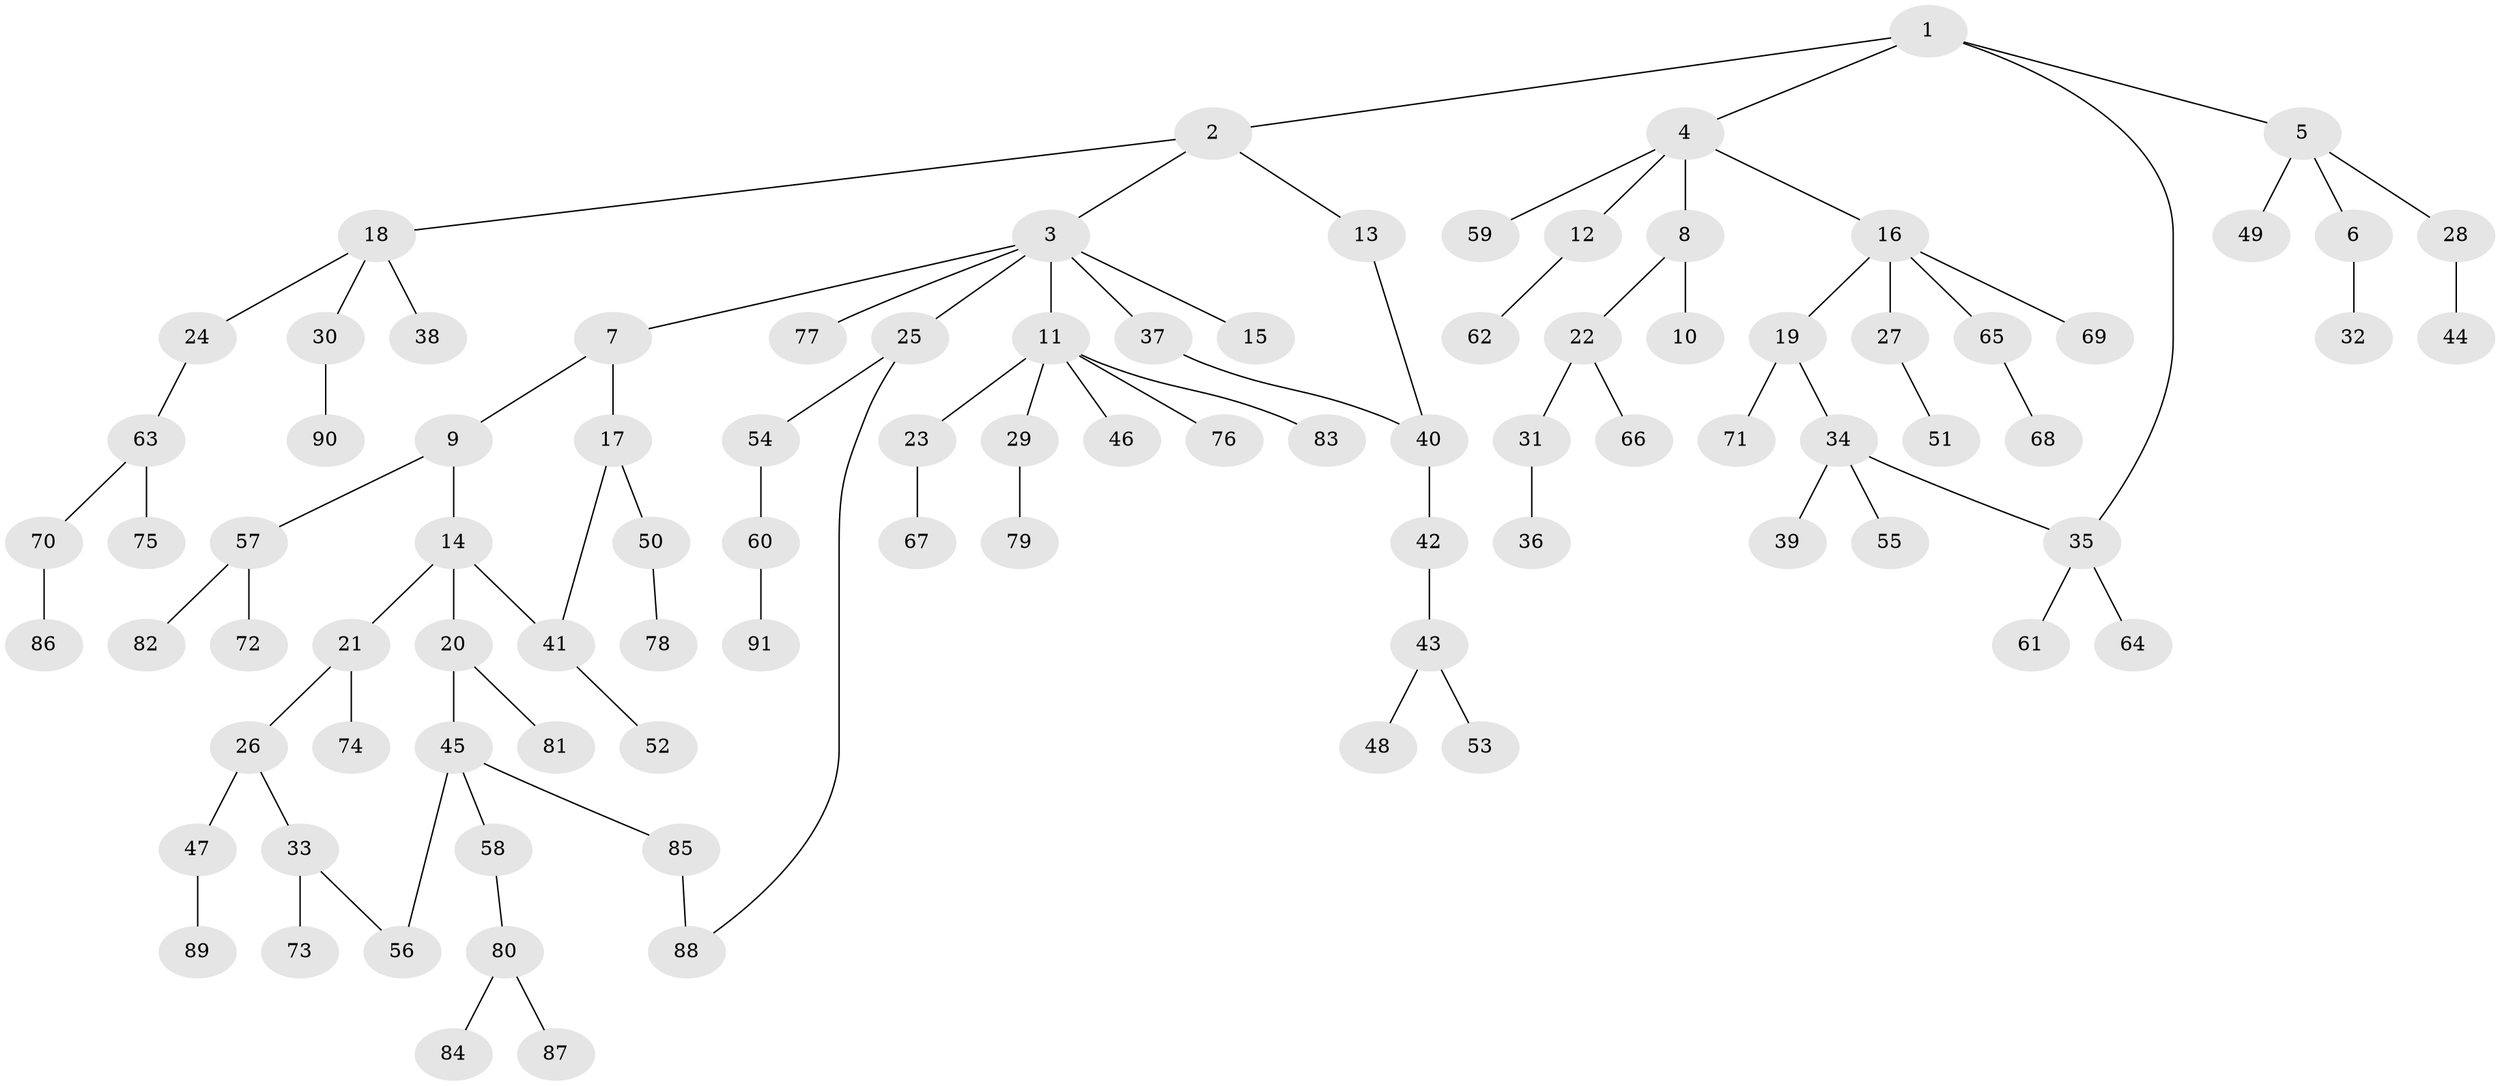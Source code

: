 // Generated by graph-tools (version 1.1) at 2025/34/03/09/25 02:34:02]
// undirected, 91 vertices, 95 edges
graph export_dot {
graph [start="1"]
  node [color=gray90,style=filled];
  1;
  2;
  3;
  4;
  5;
  6;
  7;
  8;
  9;
  10;
  11;
  12;
  13;
  14;
  15;
  16;
  17;
  18;
  19;
  20;
  21;
  22;
  23;
  24;
  25;
  26;
  27;
  28;
  29;
  30;
  31;
  32;
  33;
  34;
  35;
  36;
  37;
  38;
  39;
  40;
  41;
  42;
  43;
  44;
  45;
  46;
  47;
  48;
  49;
  50;
  51;
  52;
  53;
  54;
  55;
  56;
  57;
  58;
  59;
  60;
  61;
  62;
  63;
  64;
  65;
  66;
  67;
  68;
  69;
  70;
  71;
  72;
  73;
  74;
  75;
  76;
  77;
  78;
  79;
  80;
  81;
  82;
  83;
  84;
  85;
  86;
  87;
  88;
  89;
  90;
  91;
  1 -- 2;
  1 -- 4;
  1 -- 5;
  1 -- 35;
  2 -- 3;
  2 -- 13;
  2 -- 18;
  3 -- 7;
  3 -- 11;
  3 -- 15;
  3 -- 25;
  3 -- 37;
  3 -- 77;
  4 -- 8;
  4 -- 12;
  4 -- 16;
  4 -- 59;
  5 -- 6;
  5 -- 28;
  5 -- 49;
  6 -- 32;
  7 -- 9;
  7 -- 17;
  8 -- 10;
  8 -- 22;
  9 -- 14;
  9 -- 57;
  11 -- 23;
  11 -- 29;
  11 -- 46;
  11 -- 76;
  11 -- 83;
  12 -- 62;
  13 -- 40;
  14 -- 20;
  14 -- 21;
  14 -- 41;
  16 -- 19;
  16 -- 27;
  16 -- 65;
  16 -- 69;
  17 -- 50;
  17 -- 41;
  18 -- 24;
  18 -- 30;
  18 -- 38;
  19 -- 34;
  19 -- 71;
  20 -- 45;
  20 -- 81;
  21 -- 26;
  21 -- 74;
  22 -- 31;
  22 -- 66;
  23 -- 67;
  24 -- 63;
  25 -- 54;
  25 -- 88;
  26 -- 33;
  26 -- 47;
  27 -- 51;
  28 -- 44;
  29 -- 79;
  30 -- 90;
  31 -- 36;
  33 -- 56;
  33 -- 73;
  34 -- 35;
  34 -- 39;
  34 -- 55;
  35 -- 61;
  35 -- 64;
  37 -- 40;
  40 -- 42;
  41 -- 52;
  42 -- 43;
  43 -- 48;
  43 -- 53;
  45 -- 58;
  45 -- 85;
  45 -- 56;
  47 -- 89;
  50 -- 78;
  54 -- 60;
  57 -- 72;
  57 -- 82;
  58 -- 80;
  60 -- 91;
  63 -- 70;
  63 -- 75;
  65 -- 68;
  70 -- 86;
  80 -- 84;
  80 -- 87;
  85 -- 88;
}
